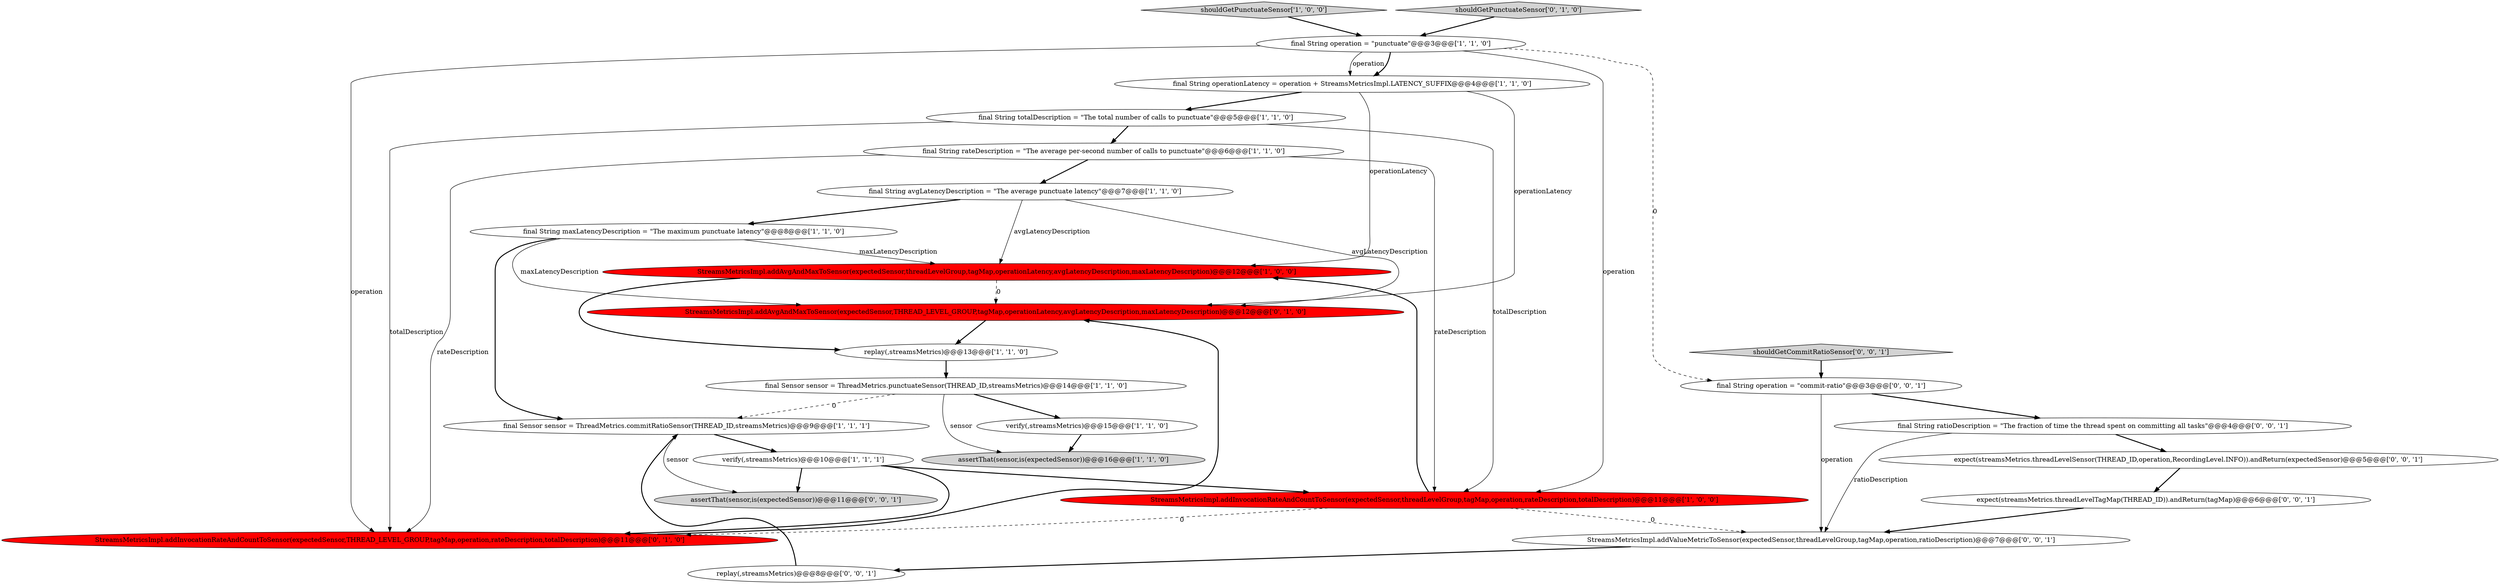digraph {
14 [style = filled, label = "shouldGetPunctuateSensor['1', '0', '0']", fillcolor = lightgray, shape = diamond image = "AAA0AAABBB1BBB"];
5 [style = filled, label = "verify(,streamsMetrics)@@@10@@@['1', '1', '1']", fillcolor = white, shape = ellipse image = "AAA0AAABBB1BBB"];
20 [style = filled, label = "expect(streamsMetrics.threadLevelSensor(THREAD_ID,operation,RecordingLevel.INFO)).andReturn(expectedSensor)@@@5@@@['0', '0', '1']", fillcolor = white, shape = ellipse image = "AAA0AAABBB3BBB"];
13 [style = filled, label = "final String operationLatency = operation + StreamsMetricsImpl.LATENCY_SUFFIX@@@4@@@['1', '1', '0']", fillcolor = white, shape = ellipse image = "AAA0AAABBB1BBB"];
9 [style = filled, label = "StreamsMetricsImpl.addAvgAndMaxToSensor(expectedSensor,threadLevelGroup,tagMap,operationLatency,avgLatencyDescription,maxLatencyDescription)@@@12@@@['1', '0', '0']", fillcolor = red, shape = ellipse image = "AAA1AAABBB1BBB"];
8 [style = filled, label = "StreamsMetricsImpl.addInvocationRateAndCountToSensor(expectedSensor,threadLevelGroup,tagMap,operation,rateDescription,totalDescription)@@@11@@@['1', '0', '0']", fillcolor = red, shape = ellipse image = "AAA1AAABBB1BBB"];
6 [style = filled, label = "final Sensor sensor = ThreadMetrics.commitRatioSensor(THREAD_ID,streamsMetrics)@@@9@@@['1', '1', '1']", fillcolor = white, shape = ellipse image = "AAA0AAABBB1BBB"];
4 [style = filled, label = "final String avgLatencyDescription = \"The average punctuate latency\"@@@7@@@['1', '1', '0']", fillcolor = white, shape = ellipse image = "AAA0AAABBB1BBB"];
24 [style = filled, label = "expect(streamsMetrics.threadLevelTagMap(THREAD_ID)).andReturn(tagMap)@@@6@@@['0', '0', '1']", fillcolor = white, shape = ellipse image = "AAA0AAABBB3BBB"];
23 [style = filled, label = "replay(,streamsMetrics)@@@8@@@['0', '0', '1']", fillcolor = white, shape = ellipse image = "AAA0AAABBB3BBB"];
11 [style = filled, label = "final String operation = \"punctuate\"@@@3@@@['1', '1', '0']", fillcolor = white, shape = ellipse image = "AAA0AAABBB1BBB"];
0 [style = filled, label = "verify(,streamsMetrics)@@@15@@@['1', '1', '0']", fillcolor = white, shape = ellipse image = "AAA0AAABBB1BBB"];
19 [style = filled, label = "shouldGetCommitRatioSensor['0', '0', '1']", fillcolor = lightgray, shape = diamond image = "AAA0AAABBB3BBB"];
22 [style = filled, label = "final String ratioDescription = \"The fraction of time the thread spent on committing all tasks\"@@@4@@@['0', '0', '1']", fillcolor = white, shape = ellipse image = "AAA0AAABBB3BBB"];
2 [style = filled, label = "final String rateDescription = \"The average per-second number of calls to punctuate\"@@@6@@@['1', '1', '0']", fillcolor = white, shape = ellipse image = "AAA0AAABBB1BBB"];
17 [style = filled, label = "shouldGetPunctuateSensor['0', '1', '0']", fillcolor = lightgray, shape = diamond image = "AAA0AAABBB2BBB"];
21 [style = filled, label = "assertThat(sensor,is(expectedSensor))@@@11@@@['0', '0', '1']", fillcolor = lightgray, shape = ellipse image = "AAA0AAABBB3BBB"];
16 [style = filled, label = "StreamsMetricsImpl.addAvgAndMaxToSensor(expectedSensor,THREAD_LEVEL_GROUP,tagMap,operationLatency,avgLatencyDescription,maxLatencyDescription)@@@12@@@['0', '1', '0']", fillcolor = red, shape = ellipse image = "AAA1AAABBB2BBB"];
7 [style = filled, label = "final String totalDescription = \"The total number of calls to punctuate\"@@@5@@@['1', '1', '0']", fillcolor = white, shape = ellipse image = "AAA0AAABBB1BBB"];
3 [style = filled, label = "replay(,streamsMetrics)@@@13@@@['1', '1', '0']", fillcolor = white, shape = ellipse image = "AAA0AAABBB1BBB"];
10 [style = filled, label = "final String maxLatencyDescription = \"The maximum punctuate latency\"@@@8@@@['1', '1', '0']", fillcolor = white, shape = ellipse image = "AAA0AAABBB1BBB"];
25 [style = filled, label = "final String operation = \"commit-ratio\"@@@3@@@['0', '0', '1']", fillcolor = white, shape = ellipse image = "AAA0AAABBB3BBB"];
1 [style = filled, label = "assertThat(sensor,is(expectedSensor))@@@16@@@['1', '1', '0']", fillcolor = lightgray, shape = ellipse image = "AAA0AAABBB1BBB"];
15 [style = filled, label = "StreamsMetricsImpl.addInvocationRateAndCountToSensor(expectedSensor,THREAD_LEVEL_GROUP,tagMap,operation,rateDescription,totalDescription)@@@11@@@['0', '1', '0']", fillcolor = red, shape = ellipse image = "AAA1AAABBB2BBB"];
18 [style = filled, label = "StreamsMetricsImpl.addValueMetricToSensor(expectedSensor,threadLevelGroup,tagMap,operation,ratioDescription)@@@7@@@['0', '0', '1']", fillcolor = white, shape = ellipse image = "AAA0AAABBB3BBB"];
12 [style = filled, label = "final Sensor sensor = ThreadMetrics.punctuateSensor(THREAD_ID,streamsMetrics)@@@14@@@['1', '1', '0']", fillcolor = white, shape = ellipse image = "AAA0AAABBB1BBB"];
4->10 [style = bold, label=""];
16->3 [style = bold, label=""];
5->8 [style = bold, label=""];
2->8 [style = solid, label="rateDescription"];
13->9 [style = solid, label="operationLatency"];
9->16 [style = dashed, label="0"];
18->23 [style = bold, label=""];
2->15 [style = solid, label="rateDescription"];
25->22 [style = bold, label=""];
8->15 [style = dashed, label="0"];
11->15 [style = solid, label="operation"];
7->15 [style = solid, label="totalDescription"];
13->16 [style = solid, label="operationLatency"];
5->15 [style = bold, label=""];
10->9 [style = solid, label="maxLatencyDescription"];
3->12 [style = bold, label=""];
4->16 [style = solid, label="avgLatencyDescription"];
11->13 [style = solid, label="operation"];
15->16 [style = bold, label=""];
2->4 [style = bold, label=""];
12->0 [style = bold, label=""];
10->6 [style = bold, label=""];
17->11 [style = bold, label=""];
24->18 [style = bold, label=""];
19->25 [style = bold, label=""];
5->21 [style = bold, label=""];
6->5 [style = bold, label=""];
12->6 [style = dashed, label="0"];
22->18 [style = solid, label="ratioDescription"];
22->20 [style = bold, label=""];
13->7 [style = bold, label=""];
25->18 [style = solid, label="operation"];
7->2 [style = bold, label=""];
0->1 [style = bold, label=""];
23->6 [style = bold, label=""];
11->13 [style = bold, label=""];
6->21 [style = solid, label="sensor"];
12->1 [style = solid, label="sensor"];
8->9 [style = bold, label=""];
11->25 [style = dashed, label="0"];
9->3 [style = bold, label=""];
8->18 [style = dashed, label="0"];
7->8 [style = solid, label="totalDescription"];
20->24 [style = bold, label=""];
14->11 [style = bold, label=""];
11->8 [style = solid, label="operation"];
4->9 [style = solid, label="avgLatencyDescription"];
10->16 [style = solid, label="maxLatencyDescription"];
}
